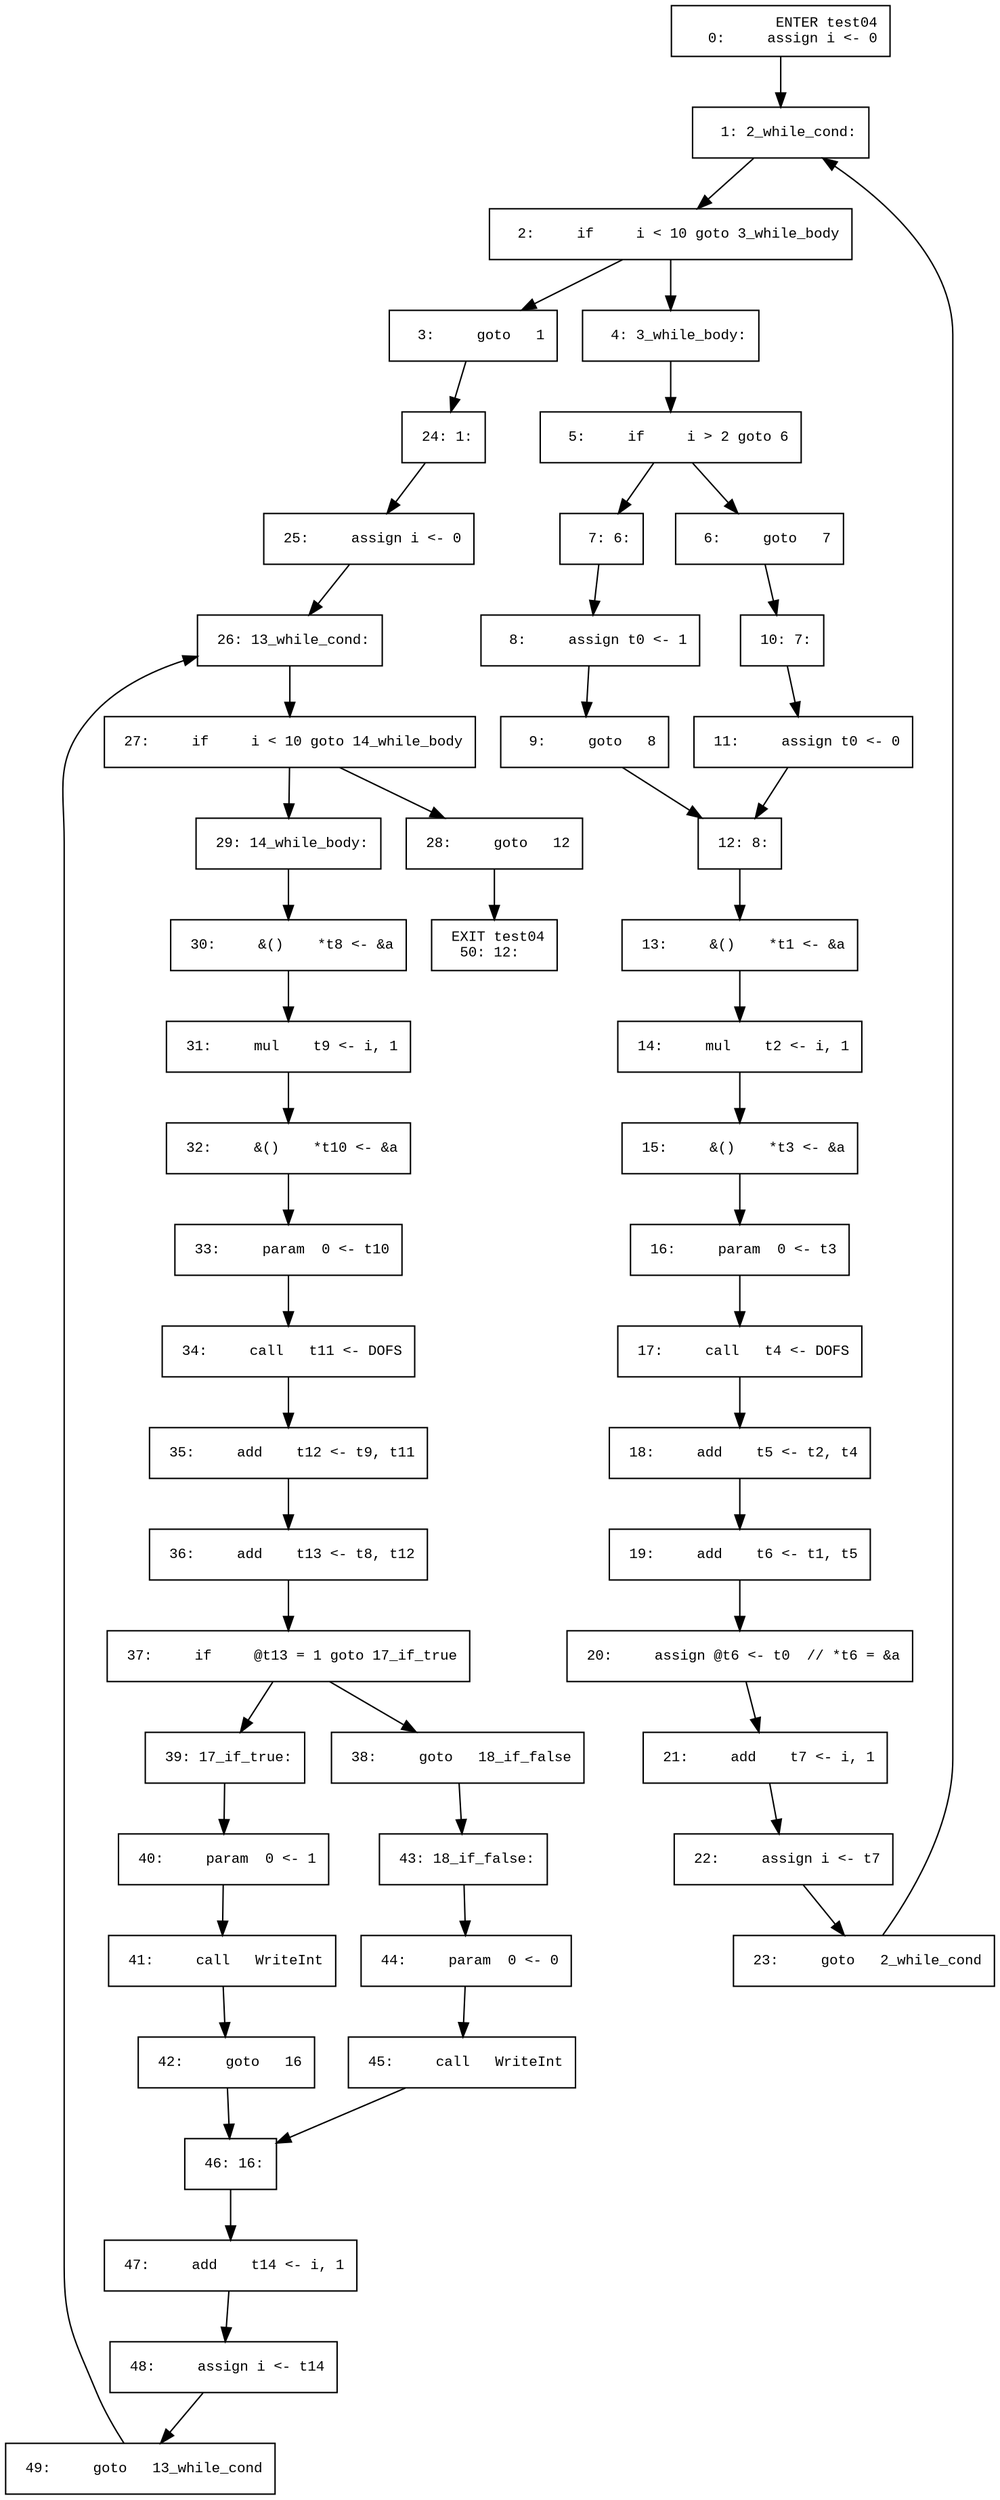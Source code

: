 digraph CfgInterProc {
  graph [fontname="Times New Roman",fontsize=10];
  node  [fontname="Courier New",fontsize=10];
  edge  [fontname="Times New Roman",fontsize=10];
// scope 'test04'
node0 [label=" ENTER test04\r   0:     assign i <- 0\l",shape=box];
node0 -> node1;
node1 [label="  1: 2_while_cond:\l",shape=box];
node1 -> node2;
node2 [label="  2:     if     i < 10 goto 3_while_body\l",shape=box];
node2 -> node4;
node2 -> node3;
node3 [label="  3:     goto   1\l",shape=box];
node3 -> node24;
node4 [label="  4: 3_while_body:\l",shape=box];
node4 -> node5;
node5 [label="  5:     if     i > 2 goto 6\l",shape=box];
node5 -> node7;
node5 -> node6;
node6 [label="  6:     goto   7\l",shape=box];
node6 -> node10;
node7 [label="  7: 6:\l",shape=box];
node7 -> node8;
node8 [label="  8:     assign t0 <- 1\l",shape=box];
node8 -> node9;
node9 [label="  9:     goto   8\l",shape=box];
node9 -> node12;
node10 [label=" 10: 7:\l",shape=box];
node10 -> node11;
node11 [label=" 11:     assign t0 <- 0\l",shape=box];
node11 -> node12;
node12 [label=" 12: 8:\l",shape=box];
node12 -> node13;
node13 [label=" 13:     &()    *t1 <- &a\l",shape=box];
node13 -> node14;
node14 [label=" 14:     mul    t2 <- i, 1\l",shape=box];
node14 -> node15;
node15 [label=" 15:     &()    *t3 <- &a\l",shape=box];
node15 -> node16;
node16 [label=" 16:     param  0 <- t3\l",shape=box];
node16 -> node17;
node17 [label=" 17:     call   t4 <- DOFS\l",shape=box];
node17 -> node18;
node18 [label=" 18:     add    t5 <- t2, t4\l",shape=box];
node18 -> node19;
node19 [label=" 19:     add    t6 <- t1, t5\l",shape=box];
node19 -> node20;
node20 [label=" 20:     assign @t6 <- t0  // *t6 = &a\l",shape=box];
node20 -> node21;
node21 [label=" 21:     add    t7 <- i, 1\l",shape=box];
node21 -> node22;
node22 [label=" 22:     assign i <- t7\l",shape=box];
node22 -> node23;
node23 [label=" 23:     goto   2_while_cond\l",shape=box];
node23 -> node1;
node24 [label=" 24: 1:\l",shape=box];
node24 -> node25;
node25 [label=" 25:     assign i <- 0\l",shape=box];
node25 -> node26;
node26 [label=" 26: 13_while_cond:\l",shape=box];
node26 -> node27;
node27 [label=" 27:     if     i < 10 goto 14_while_body\l",shape=box];
node27 -> node29;
node27 -> node28;
node28 [label=" 28:     goto   12\l",shape=box];
node28 -> node50;
node29 [label=" 29: 14_while_body:\l",shape=box];
node29 -> node30;
node30 [label=" 30:     &()    *t8 <- &a\l",shape=box];
node30 -> node31;
node31 [label=" 31:     mul    t9 <- i, 1\l",shape=box];
node31 -> node32;
node32 [label=" 32:     &()    *t10 <- &a\l",shape=box];
node32 -> node33;
node33 [label=" 33:     param  0 <- t10\l",shape=box];
node33 -> node34;
node34 [label=" 34:     call   t11 <- DOFS\l",shape=box];
node34 -> node35;
node35 [label=" 35:     add    t12 <- t9, t11\l",shape=box];
node35 -> node36;
node36 [label=" 36:     add    t13 <- t8, t12\l",shape=box];
node36 -> node37;
node37 [label=" 37:     if     @t13 = 1 goto 17_if_true\l",shape=box];
node37 -> node39;
node37 -> node38;
node38 [label=" 38:     goto   18_if_false\l",shape=box];
node38 -> node43;
node39 [label=" 39: 17_if_true:\l",shape=box];
node39 -> node40;
node40 [label=" 40:     param  0 <- 1\l",shape=box];
node40 -> node41;
node41 [label=" 41:     call   WriteInt\l",shape=box];
node41 -> node42;
node42 [label=" 42:     goto   16\l",shape=box];
node42 -> node46;
node43 [label=" 43: 18_if_false:\l",shape=box];
node43 -> node44;
node44 [label=" 44:     param  0 <- 0\l",shape=box];
node44 -> node45;
node45 [label=" 45:     call   WriteInt\l",shape=box];
node45 -> node46;
node46 [label=" 46: 16:\l",shape=box];
node46 -> node47;
node47 [label=" 47:     add    t14 <- i, 1\l",shape=box];
node47 -> node48;
node48 [label=" 48:     assign i <- t14\l",shape=box];
node48 -> node49;
node49 [label=" 49:     goto   13_while_cond\l",shape=box];
node49 -> node26;
node50 [label=" EXIT test04\r  50: 12:\l",shape=box];
}
